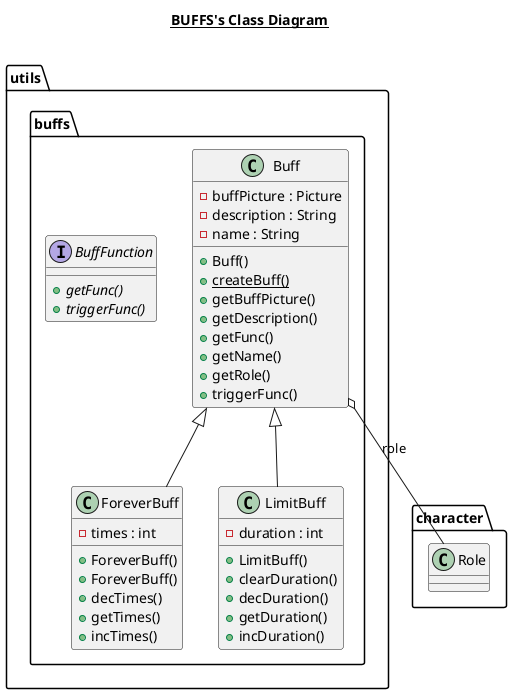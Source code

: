 @startuml

title __BUFFS's Class Diagram__\n


        class utils.buffs.Buff {
            - buffPicture : Picture
            - description : String
            - name : String
            + Buff()
            {static} + createBuff()
            + getBuffPicture()
            + getDescription()
            + getFunc()
            + getName()
            + getRole()
            + triggerFunc()
  
  }
  


        interface utils.buffs.BuffFunction {
            {abstract} + getFunc()
            {abstract} + triggerFunc()
  
  }
  


        class utils.buffs.ForeverBuff {
            - times : int
            + ForeverBuff()
            + ForeverBuff()
            + decTimes()
            + getTimes()
            + incTimes()
  
  }
  


        class utils.buffs.LimitBuff {
            - duration : int
            + LimitBuff()
            + clearDuration()
            + decDuration()
            + getDuration()
            + incDuration()
  
  }
  

  utils.buffs.Buff o-- character.Role : role
  utils.buffs.ForeverBuff -up-|> utils.buffs.Buff
  utils.buffs.LimitBuff -up-|> utils.buffs.Buff




@enduml

